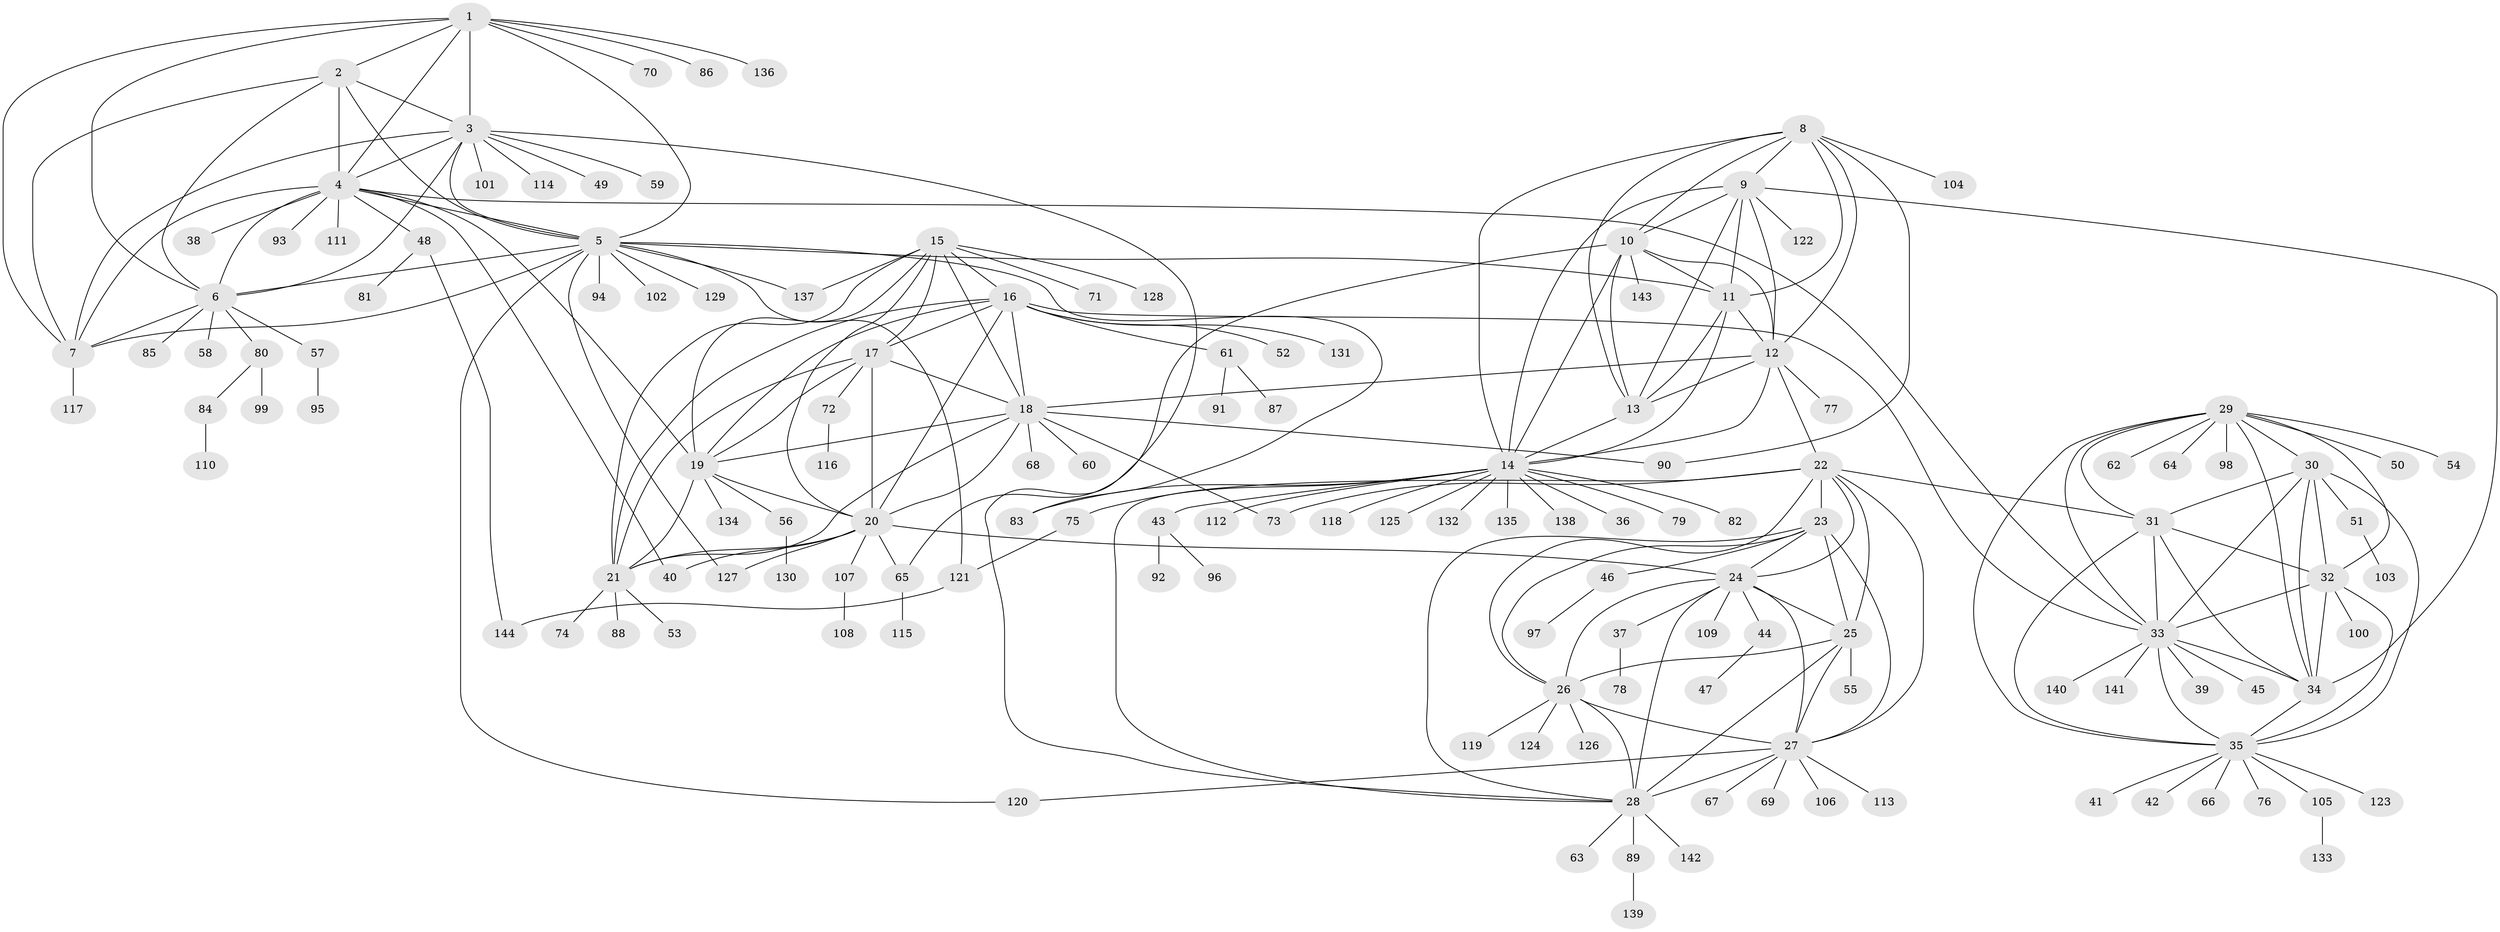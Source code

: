 // Generated by graph-tools (version 1.1) at 2025/55/03/09/25 04:55:19]
// undirected, 144 vertices, 234 edges
graph export_dot {
graph [start="1"]
  node [color=gray90,style=filled];
  1;
  2;
  3;
  4;
  5;
  6;
  7;
  8;
  9;
  10;
  11;
  12;
  13;
  14;
  15;
  16;
  17;
  18;
  19;
  20;
  21;
  22;
  23;
  24;
  25;
  26;
  27;
  28;
  29;
  30;
  31;
  32;
  33;
  34;
  35;
  36;
  37;
  38;
  39;
  40;
  41;
  42;
  43;
  44;
  45;
  46;
  47;
  48;
  49;
  50;
  51;
  52;
  53;
  54;
  55;
  56;
  57;
  58;
  59;
  60;
  61;
  62;
  63;
  64;
  65;
  66;
  67;
  68;
  69;
  70;
  71;
  72;
  73;
  74;
  75;
  76;
  77;
  78;
  79;
  80;
  81;
  82;
  83;
  84;
  85;
  86;
  87;
  88;
  89;
  90;
  91;
  92;
  93;
  94;
  95;
  96;
  97;
  98;
  99;
  100;
  101;
  102;
  103;
  104;
  105;
  106;
  107;
  108;
  109;
  110;
  111;
  112;
  113;
  114;
  115;
  116;
  117;
  118;
  119;
  120;
  121;
  122;
  123;
  124;
  125;
  126;
  127;
  128;
  129;
  130;
  131;
  132;
  133;
  134;
  135;
  136;
  137;
  138;
  139;
  140;
  141;
  142;
  143;
  144;
  1 -- 2;
  1 -- 3;
  1 -- 4;
  1 -- 5;
  1 -- 6;
  1 -- 7;
  1 -- 70;
  1 -- 86;
  1 -- 136;
  2 -- 3;
  2 -- 4;
  2 -- 5;
  2 -- 6;
  2 -- 7;
  3 -- 4;
  3 -- 5;
  3 -- 6;
  3 -- 7;
  3 -- 28;
  3 -- 49;
  3 -- 59;
  3 -- 101;
  3 -- 114;
  4 -- 5;
  4 -- 6;
  4 -- 7;
  4 -- 19;
  4 -- 33;
  4 -- 38;
  4 -- 40;
  4 -- 48;
  4 -- 93;
  4 -- 111;
  5 -- 6;
  5 -- 7;
  5 -- 11;
  5 -- 83;
  5 -- 94;
  5 -- 102;
  5 -- 120;
  5 -- 121;
  5 -- 127;
  5 -- 129;
  5 -- 137;
  6 -- 7;
  6 -- 57;
  6 -- 58;
  6 -- 80;
  6 -- 85;
  7 -- 117;
  8 -- 9;
  8 -- 10;
  8 -- 11;
  8 -- 12;
  8 -- 13;
  8 -- 14;
  8 -- 90;
  8 -- 104;
  9 -- 10;
  9 -- 11;
  9 -- 12;
  9 -- 13;
  9 -- 14;
  9 -- 34;
  9 -- 122;
  10 -- 11;
  10 -- 12;
  10 -- 13;
  10 -- 14;
  10 -- 65;
  10 -- 143;
  11 -- 12;
  11 -- 13;
  11 -- 14;
  12 -- 13;
  12 -- 14;
  12 -- 18;
  12 -- 22;
  12 -- 77;
  13 -- 14;
  14 -- 36;
  14 -- 43;
  14 -- 75;
  14 -- 79;
  14 -- 82;
  14 -- 83;
  14 -- 112;
  14 -- 118;
  14 -- 125;
  14 -- 132;
  14 -- 135;
  14 -- 138;
  15 -- 16;
  15 -- 17;
  15 -- 18;
  15 -- 19;
  15 -- 20;
  15 -- 21;
  15 -- 71;
  15 -- 128;
  15 -- 137;
  16 -- 17;
  16 -- 18;
  16 -- 19;
  16 -- 20;
  16 -- 21;
  16 -- 33;
  16 -- 52;
  16 -- 61;
  16 -- 131;
  17 -- 18;
  17 -- 19;
  17 -- 20;
  17 -- 21;
  17 -- 72;
  18 -- 19;
  18 -- 20;
  18 -- 21;
  18 -- 60;
  18 -- 68;
  18 -- 73;
  18 -- 90;
  19 -- 20;
  19 -- 21;
  19 -- 56;
  19 -- 134;
  20 -- 21;
  20 -- 24;
  20 -- 40;
  20 -- 65;
  20 -- 107;
  20 -- 127;
  21 -- 53;
  21 -- 74;
  21 -- 88;
  22 -- 23;
  22 -- 24;
  22 -- 25;
  22 -- 26;
  22 -- 27;
  22 -- 28;
  22 -- 31;
  22 -- 73;
  23 -- 24;
  23 -- 25;
  23 -- 26;
  23 -- 27;
  23 -- 28;
  23 -- 46;
  24 -- 25;
  24 -- 26;
  24 -- 27;
  24 -- 28;
  24 -- 37;
  24 -- 44;
  24 -- 109;
  25 -- 26;
  25 -- 27;
  25 -- 28;
  25 -- 55;
  26 -- 27;
  26 -- 28;
  26 -- 119;
  26 -- 124;
  26 -- 126;
  27 -- 28;
  27 -- 67;
  27 -- 69;
  27 -- 106;
  27 -- 113;
  27 -- 120;
  28 -- 63;
  28 -- 89;
  28 -- 142;
  29 -- 30;
  29 -- 31;
  29 -- 32;
  29 -- 33;
  29 -- 34;
  29 -- 35;
  29 -- 50;
  29 -- 54;
  29 -- 62;
  29 -- 64;
  29 -- 98;
  30 -- 31;
  30 -- 32;
  30 -- 33;
  30 -- 34;
  30 -- 35;
  30 -- 51;
  31 -- 32;
  31 -- 33;
  31 -- 34;
  31 -- 35;
  32 -- 33;
  32 -- 34;
  32 -- 35;
  32 -- 100;
  33 -- 34;
  33 -- 35;
  33 -- 39;
  33 -- 45;
  33 -- 140;
  33 -- 141;
  34 -- 35;
  35 -- 41;
  35 -- 42;
  35 -- 66;
  35 -- 76;
  35 -- 105;
  35 -- 123;
  37 -- 78;
  43 -- 92;
  43 -- 96;
  44 -- 47;
  46 -- 97;
  48 -- 81;
  48 -- 144;
  51 -- 103;
  56 -- 130;
  57 -- 95;
  61 -- 87;
  61 -- 91;
  65 -- 115;
  72 -- 116;
  75 -- 121;
  80 -- 84;
  80 -- 99;
  84 -- 110;
  89 -- 139;
  105 -- 133;
  107 -- 108;
  121 -- 144;
}
